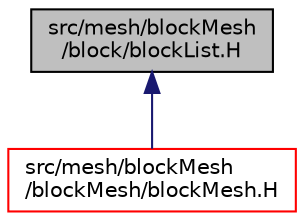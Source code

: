 digraph "src/mesh/blockMesh/block/blockList.H"
{
  bgcolor="transparent";
  edge [fontname="Helvetica",fontsize="10",labelfontname="Helvetica",labelfontsize="10"];
  node [fontname="Helvetica",fontsize="10",shape=record];
  Node1 [label="src/mesh/blockMesh\l/block/blockList.H",height=0.2,width=0.4,color="black", fillcolor="grey75", style="filled", fontcolor="black"];
  Node1 -> Node2 [dir="back",color="midnightblue",fontsize="10",style="solid",fontname="Helvetica"];
  Node2 [label="src/mesh/blockMesh\l/blockMesh/blockMesh.H",height=0.2,width=0.4,color="red",URL="$a07060.html"];
}
